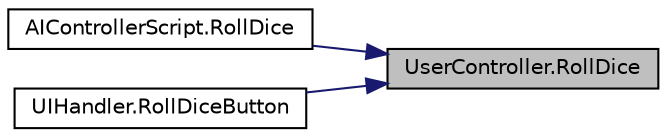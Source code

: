 digraph "UserController.RollDice"
{
 // LATEX_PDF_SIZE
  edge [fontname="Helvetica",fontsize="10",labelfontname="Helvetica",labelfontsize="10"];
  node [fontname="Helvetica",fontsize="10",shape=record];
  rankdir="RL";
  Node1 [label="UserController.RollDice",height=0.2,width=0.4,color="black", fillcolor="grey75", style="filled", fontcolor="black",tooltip=" "];
  Node1 -> Node2 [dir="back",color="midnightblue",fontsize="10",style="solid",fontname="Helvetica"];
  Node2 [label="AIControllerScript.RollDice",height=0.2,width=0.4,color="black", fillcolor="white", style="filled",URL="$class_a_i_controller_script.html#a1584ffc08f2ea88236ad6df47319636b",tooltip="have AI to roll"];
  Node1 -> Node3 [dir="back",color="midnightblue",fontsize="10",style="solid",fontname="Helvetica"];
  Node3 [label="UIHandler.RollDiceButton",height=0.2,width=0.4,color="black", fillcolor="white", style="filled",URL="$class_u_i_handler.html#ac40571820fefd3233236883c01522fa1",tooltip="rolls dice when the button is pressed"];
}
